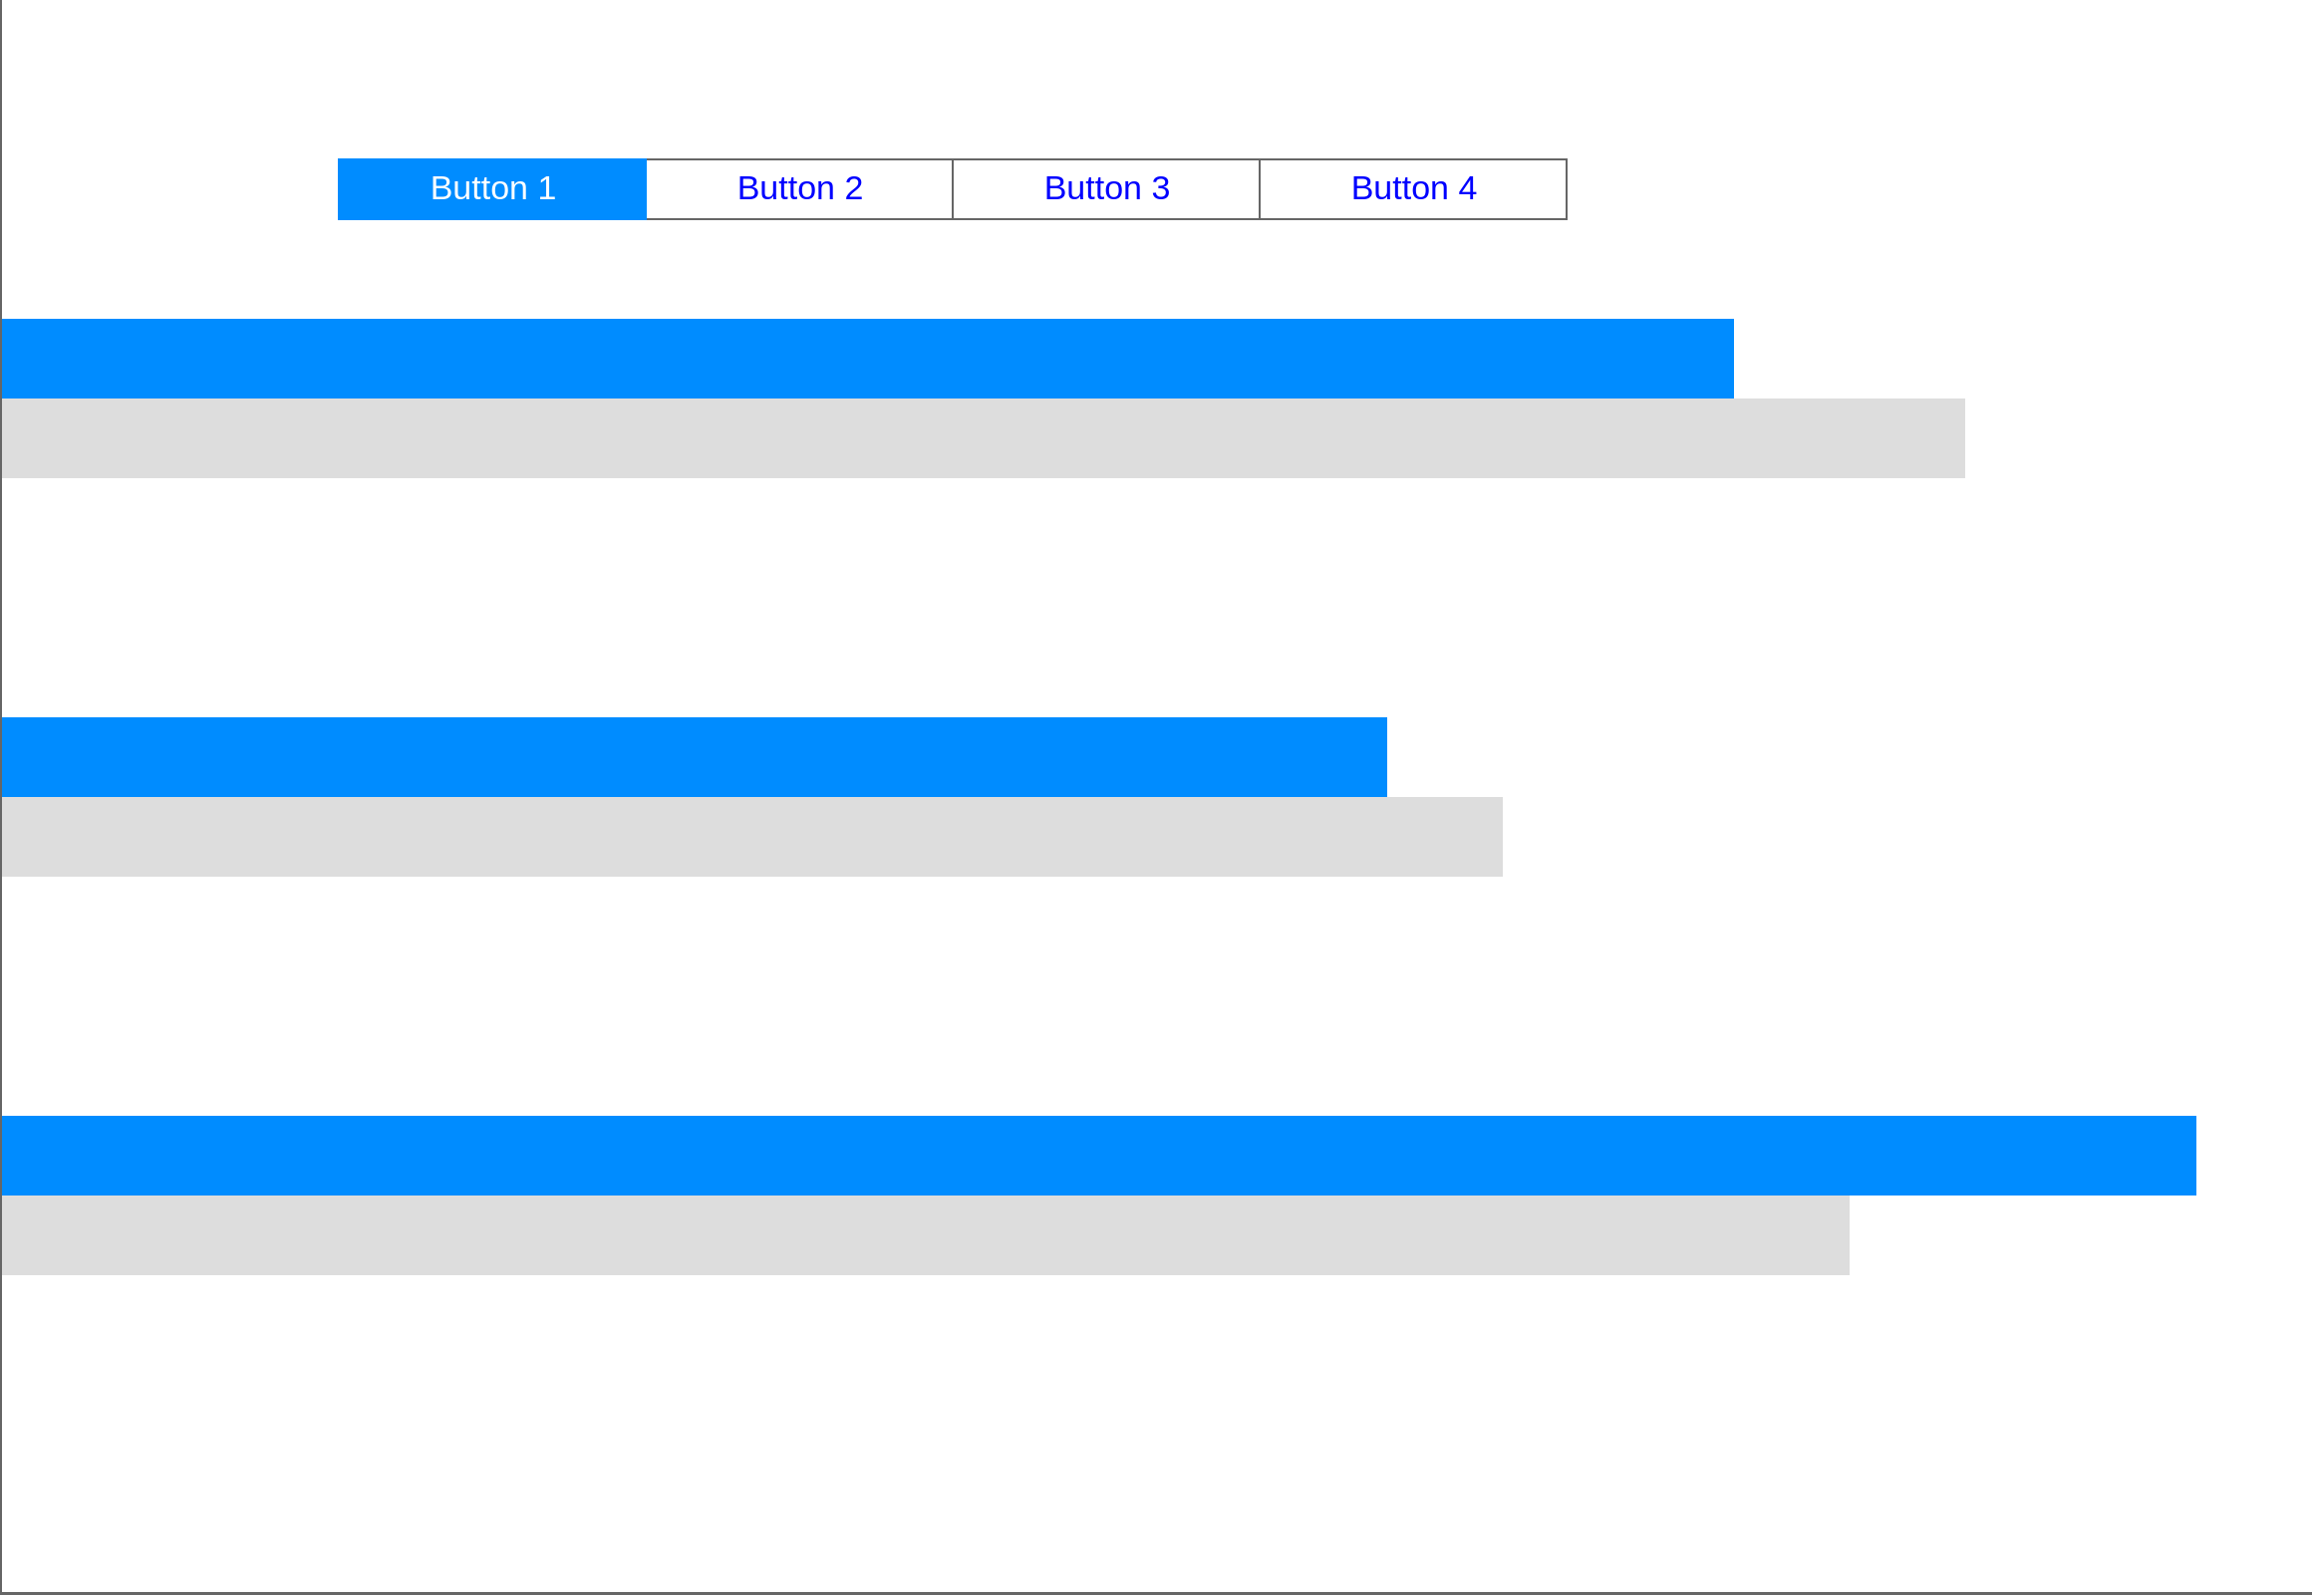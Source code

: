<mxfile>
    <diagram id="SJcQ_kZN2iQ84v9CtUuq" name="ページ1">
        <mxGraphModel dx="948" dy="820" grid="1" gridSize="10" guides="1" tooltips="1" connect="1" arrows="1" fold="1" page="1" pageScale="1" pageWidth="1169" pageHeight="827" math="0" shadow="0">
            <root>
                <mxCell id="0"/>
                <mxCell id="1" parent="0"/>
                <mxCell id="23" value="" style="verticalLabelPosition=bottom;shadow=0;dashed=0;align=center;html=1;verticalAlign=top;strokeWidth=1;shape=mxgraph.mockup.graphics.barChart;strokeColor=none;strokeColor2=none;strokeColor3=#666666;fillColor2=#008cff;fillColor3=#dddddd;" parent="1" vertex="1">
                    <mxGeometry y="10" width="1160" height="800" as="geometry"/>
                </mxCell>
                <mxCell id="24" value="" style="strokeWidth=1;shadow=0;dashed=0;align=center;html=1;shape=mxgraph.mockup.text.rrect;rSize=0;strokeColor=#666666;" parent="1" vertex="1">
                    <mxGeometry x="170" y="90" width="616" height="30" as="geometry"/>
                </mxCell>
                <mxCell id="25" value="Button 2" style="strokeColor=inherit;fillColor=inherit;gradientColor=inherit;strokeWidth=1;shadow=0;dashed=0;align=center;html=1;shape=mxgraph.mockup.text.rrect;rSize=0;fontSize=17;fontColor=#0000ff;" parent="24" vertex="1">
                    <mxGeometry x="154" width="154" height="30" as="geometry"/>
                </mxCell>
                <mxCell id="26" value="Button 3" style="strokeColor=inherit;fillColor=inherit;gradientColor=inherit;strokeWidth=1;shadow=0;dashed=0;align=center;html=1;shape=mxgraph.mockup.text.rrect;rSize=0;fontSize=17;fontColor=#0000ff;" parent="24" vertex="1">
                    <mxGeometry x="308" width="154" height="30" as="geometry"/>
                </mxCell>
                <mxCell id="27" value="Button 4" style="strokeColor=inherit;fillColor=inherit;gradientColor=inherit;strokeWidth=1;shadow=0;dashed=0;align=center;html=1;shape=mxgraph.mockup.text.rrect;rSize=0;fontSize=17;fontColor=#0000ff;" parent="24" vertex="1">
                    <mxGeometry x="462" width="154" height="30" as="geometry"/>
                </mxCell>
                <mxCell id="28" value="Button 1" style="strokeWidth=1;shadow=0;dashed=0;align=center;html=1;shape=mxgraph.mockup.text.rrect;rSize=0;fontSize=17;fontColor=#ffffff;fillColor=#008cff;strokeColor=#008cff;" parent="24" vertex="1">
                    <mxGeometry width="154" height="30" as="geometry"/>
                </mxCell>
            </root>
        </mxGraphModel>
    </diagram>
    <diagram id="Fu7S5gziKoV2hZ0CVQ7o" name="ページ2">
        <mxGraphModel dx="758" dy="820" grid="1" gridSize="10" guides="1" tooltips="1" connect="1" arrows="1" fold="1" page="1" pageScale="1" pageWidth="1169" pageHeight="827" math="0" shadow="0">
            <root>
                <mxCell id="0"/>
                <mxCell id="1" parent="0"/>
                <mxCell id="oWNZQ_2Ma_hR6mQnjaR7-41" value="" style="edgeStyle=none;html=1;" edge="1" parent="1" source="oWNZQ_2Ma_hR6mQnjaR7-36" target="oWNZQ_2Ma_hR6mQnjaR7-40">
                    <mxGeometry relative="1" as="geometry"/>
                </mxCell>
                <mxCell id="oWNZQ_2Ma_hR6mQnjaR7-59" style="edgeStyle=none;html=1;exitX=1;exitY=1;exitDx=0;exitDy=0;entryX=0;entryY=0.75;entryDx=0;entryDy=0;" edge="1" parent="1" source="oWNZQ_2Ma_hR6mQnjaR7-36" target="oWNZQ_2Ma_hR6mQnjaR7-51">
                    <mxGeometry relative="1" as="geometry"/>
                </mxCell>
                <mxCell id="oWNZQ_2Ma_hR6mQnjaR7-36" value="&lt;div style=&quot;color: rgb(204, 204, 204); background-color: rgb(31, 31, 31); font-family: Consolas, &amp;quot;Courier New&amp;quot;, monospace; font-size: 14px; line-height: 19px;&quot;&gt;&lt;span style=&quot;color: #dcdcaa;&quot;&gt;drawFromLocalFile&lt;/span&gt;&lt;/div&gt;" style="whiteSpace=wrap;html=1;fillColor=rgb(24, 20, 29);rounded=0;" vertex="1" parent="1">
                    <mxGeometry x="40" y="40" width="200" height="30" as="geometry"/>
                </mxCell>
                <mxCell id="oWNZQ_2Ma_hR6mQnjaR7-43" value="" style="edgeStyle=none;html=1;" edge="1" parent="1" source="oWNZQ_2Ma_hR6mQnjaR7-40" target="oWNZQ_2Ma_hR6mQnjaR7-42">
                    <mxGeometry relative="1" as="geometry"/>
                </mxCell>
                <mxCell id="oWNZQ_2Ma_hR6mQnjaR7-40" value="&lt;div style=&quot;background-color: rgb(31, 31, 31); font-family: Consolas, &amp;quot;Courier New&amp;quot;, monospace; font-size: 14px; line-height: 19px;&quot;&gt;&lt;font color=&quot;#dcdcaa&quot;&gt;LocalFileOpen&lt;/font&gt;&lt;/div&gt;" style="whiteSpace=wrap;html=1;fillColor=rgb(24, 20, 29);rounded=0;" vertex="1" parent="1">
                    <mxGeometry x="340" y="40" width="200" height="30" as="geometry"/>
                </mxCell>
                <mxCell id="oWNZQ_2Ma_hR6mQnjaR7-45" value="" style="edgeStyle=none;html=1;" edge="1" parent="1" source="oWNZQ_2Ma_hR6mQnjaR7-42" target="oWNZQ_2Ma_hR6mQnjaR7-44">
                    <mxGeometry relative="1" as="geometry"/>
                </mxCell>
                <mxCell id="oWNZQ_2Ma_hR6mQnjaR7-42" value="&lt;div style=&quot;background-color: rgb(31, 31, 31); font-family: Consolas, &amp;quot;Courier New&amp;quot;, monospace; font-size: 14px; line-height: 19px;&quot;&gt;&lt;font color=&quot;#dcdcaa&quot;&gt;ParseCSV&lt;/font&gt;&lt;/div&gt;" style="whiteSpace=wrap;html=1;fillColor=rgb(24, 20, 29);rounded=0;" vertex="1" parent="1">
                    <mxGeometry x="340" y="86" width="200" height="30" as="geometry"/>
                </mxCell>
                <mxCell id="oWNZQ_2Ma_hR6mQnjaR7-47" value="" style="edgeStyle=none;html=1;" edge="1" parent="1" source="oWNZQ_2Ma_hR6mQnjaR7-44" target="oWNZQ_2Ma_hR6mQnjaR7-46">
                    <mxGeometry relative="1" as="geometry"/>
                </mxCell>
                <mxCell id="oWNZQ_2Ma_hR6mQnjaR7-44" value="&lt;div style=&quot;background-color: rgb(31, 31, 31); font-family: Consolas, &amp;quot;Courier New&amp;quot;, monospace; font-size: 14px; line-height: 19px;&quot;&gt;&lt;font color=&quot;#dcdcaa&quot;&gt;ParseDateCsv&lt;/font&gt;&lt;/div&gt;" style="whiteSpace=wrap;html=1;fillColor=rgb(24, 20, 29);rounded=0;" vertex="1" parent="1">
                    <mxGeometry x="340" y="136" width="200" height="30" as="geometry"/>
                </mxCell>
                <mxCell id="oWNZQ_2Ma_hR6mQnjaR7-49" value="" style="edgeStyle=none;html=1;" edge="1" parent="1" source="oWNZQ_2Ma_hR6mQnjaR7-46" target="oWNZQ_2Ma_hR6mQnjaR7-48">
                    <mxGeometry relative="1" as="geometry"/>
                </mxCell>
                <mxCell id="oWNZQ_2Ma_hR6mQnjaR7-46" value="&lt;div style=&quot;background-color: rgb(31, 31, 31); font-family: Consolas, &amp;quot;Courier New&amp;quot;, monospace; font-size: 14px; line-height: 19px;&quot;&gt;&lt;font color=&quot;#dcdcaa&quot;&gt;ConvertCSV&lt;/font&gt;&lt;/div&gt;" style="whiteSpace=wrap;html=1;fillColor=rgb(24, 20, 29);rounded=0;" vertex="1" parent="1">
                    <mxGeometry x="340" y="186" width="200" height="30" as="geometry"/>
                </mxCell>
                <mxCell id="oWNZQ_2Ma_hR6mQnjaR7-52" value="" style="edgeStyle=none;html=1;" edge="1" parent="1" source="oWNZQ_2Ma_hR6mQnjaR7-48" target="oWNZQ_2Ma_hR6mQnjaR7-51">
                    <mxGeometry relative="1" as="geometry"/>
                </mxCell>
                <mxCell id="oWNZQ_2Ma_hR6mQnjaR7-48" value="&lt;div style=&quot;background-color: rgb(31, 31, 31); font-family: Consolas, &amp;quot;Courier New&amp;quot;, monospace; font-size: 14px; line-height: 19px;&quot;&gt;&lt;font color=&quot;#dcdcaa&quot;&gt;ConvertTimelineCSV&lt;/font&gt;&lt;/div&gt;" style="whiteSpace=wrap;html=1;fillColor=rgb(24, 20, 29);rounded=0;" vertex="1" parent="1">
                    <mxGeometry x="340" y="236" width="200" height="30" as="geometry"/>
                </mxCell>
                <mxCell id="oWNZQ_2Ma_hR6mQnjaR7-51" value="&lt;div style=&quot;background-color: rgb(31, 31, 31); font-family: Consolas, &amp;quot;Courier New&amp;quot;, monospace; font-size: 14px; line-height: 19px;&quot;&gt;&lt;font color=&quot;#dcdcaa&quot;&gt;setInputArray&lt;/font&gt;&lt;/div&gt;" style="whiteSpace=wrap;html=1;fillColor=rgb(24, 20, 29);rounded=0;" vertex="1" parent="1">
                    <mxGeometry x="340" y="290" width="200" height="30" as="geometry"/>
                </mxCell>
                <mxCell id="oWNZQ_2Ma_hR6mQnjaR7-57" value="" style="edgeStyle=none;html=1;entryX=0;entryY=0.5;entryDx=0;entryDy=0;exitX=1;exitY=0;exitDx=0;exitDy=0;" edge="1" parent="1" source="oWNZQ_2Ma_hR6mQnjaR7-56" target="oWNZQ_2Ma_hR6mQnjaR7-46">
                    <mxGeometry relative="1" as="geometry"/>
                </mxCell>
                <mxCell id="oWNZQ_2Ma_hR6mQnjaR7-60" style="edgeStyle=none;html=1;exitX=1;exitY=1;exitDx=0;exitDy=0;entryX=0;entryY=0.5;entryDx=0;entryDy=0;" edge="1" parent="1" source="oWNZQ_2Ma_hR6mQnjaR7-56" target="oWNZQ_2Ma_hR6mQnjaR7-51">
                    <mxGeometry relative="1" as="geometry"/>
                </mxCell>
                <mxCell id="oWNZQ_2Ma_hR6mQnjaR7-56" value="&lt;div style=&quot;color: rgb(204, 204, 204); background-color: rgb(31, 31, 31); font-family: Consolas, &amp;quot;Courier New&amp;quot;, monospace; font-size: 14px; line-height: 19px;&quot;&gt;&lt;div style=&quot;line-height: 19px;&quot;&gt;&lt;span style=&quot;color: #dcdcaa;&quot;&gt;DrawNewProperty&lt;/span&gt;&lt;/div&gt;&lt;/div&gt;" style="whiteSpace=wrap;html=1;fillColor=rgb(24, 20, 29);rounded=0;" vertex="1" parent="1">
                    <mxGeometry x="30" y="260" width="200" height="30" as="geometry"/>
                </mxCell>
                <mxCell id="oWNZQ_2Ma_hR6mQnjaR7-62" style="edgeStyle=none;html=1;exitX=1;exitY=0;exitDx=0;exitDy=0;entryX=0;entryY=0.5;entryDx=0;entryDy=0;" edge="1" parent="1" source="oWNZQ_2Ma_hR6mQnjaR7-61" target="oWNZQ_2Ma_hR6mQnjaR7-40">
                    <mxGeometry relative="1" as="geometry"/>
                </mxCell>
                <mxCell id="oWNZQ_2Ma_hR6mQnjaR7-63" style="edgeStyle=none;html=1;exitX=1;exitY=1;exitDx=0;exitDy=0;entryX=0;entryY=0.75;entryDx=0;entryDy=0;" edge="1" parent="1" source="oWNZQ_2Ma_hR6mQnjaR7-61" target="oWNZQ_2Ma_hR6mQnjaR7-42">
                    <mxGeometry relative="1" as="geometry"/>
                </mxCell>
                <mxCell id="oWNZQ_2Ma_hR6mQnjaR7-61" value="&lt;div style=&quot;color: rgb(204, 204, 204); background-color: rgb(31, 31, 31); font-family: Consolas, &amp;quot;Courier New&amp;quot;, monospace; font-size: 14px; line-height: 19px;&quot;&gt;&lt;div style=&quot;line-height: 19px;&quot;&gt;&lt;div style=&quot;line-height: 19px;&quot;&gt;&lt;span style=&quot;color: #dcdcaa;&quot;&gt;GetHeaderFromLocalFile&lt;/span&gt;&lt;/div&gt;&lt;/div&gt;&lt;/div&gt;" style="whiteSpace=wrap;html=1;fillColor=rgb(24, 20, 29);rounded=0;" vertex="1" parent="1">
                    <mxGeometry x="40" y="106" width="200" height="30" as="geometry"/>
                </mxCell>
                <mxCell id="oWNZQ_2Ma_hR6mQnjaR7-65" style="edgeStyle=none;html=1;exitX=1;exitY=0;exitDx=0;exitDy=0;entryX=0.041;entryY=-0.093;entryDx=0;entryDy=0;entryPerimeter=0;" edge="1" parent="1" source="oWNZQ_2Ma_hR6mQnjaR7-64" target="oWNZQ_2Ma_hR6mQnjaR7-44">
                    <mxGeometry relative="1" as="geometry"/>
                </mxCell>
                <mxCell id="oWNZQ_2Ma_hR6mQnjaR7-66" style="edgeStyle=none;html=1;exitX=1;exitY=1;exitDx=0;exitDy=0;entryX=0;entryY=1;entryDx=0;entryDy=0;" edge="1" parent="1" source="oWNZQ_2Ma_hR6mQnjaR7-64" target="oWNZQ_2Ma_hR6mQnjaR7-51">
                    <mxGeometry relative="1" as="geometry"/>
                </mxCell>
                <mxCell id="oWNZQ_2Ma_hR6mQnjaR7-64" value="&lt;div style=&quot;color: rgb(204, 204, 204); background-color: rgb(31, 31, 31); font-family: Consolas, &amp;quot;Courier New&amp;quot;, monospace; font-size: 14px; line-height: 19px;&quot;&gt;&lt;div style=&quot;line-height: 19px;&quot;&gt;&lt;div style=&quot;line-height: 19px;&quot;&gt;&lt;span style=&quot;color: #dcdcaa;&quot;&gt;GetHeaderFromLocalFile&lt;/span&gt;&lt;/div&gt;&lt;/div&gt;&lt;/div&gt;" style="whiteSpace=wrap;html=1;fillColor=rgb(24, 20, 29);rounded=0;" vertex="1" parent="1">
                    <mxGeometry x="40" y="166" width="200" height="30" as="geometry"/>
                </mxCell>
            </root>
        </mxGraphModel>
    </diagram>
</mxfile>